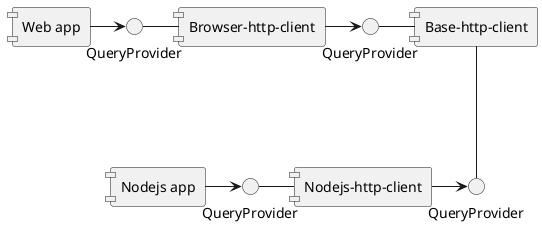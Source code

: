 @startuml
skinparam componentStyle uml1

interface QueryProvider as QP1
interface QueryProvider as QP2
interface QueryProvider as QP3
interface QueryProvider as QP4

[Base-http-client] as BaseHttpClient
[Browser-http-client] as BrowserHttpClient
[Nodejs-http-client] as NodejsHttpClient
[Web app] as WebApp
[Nodejs app] as NodejsApp

BaseHttpClient -left-- QP1
BaseHttpClient -down-- QP2
BrowserHttpClient -left-- QP3
NodejsHttpClient -left-- QP4

WebApp -right-> QP3
NodejsApp -right-> QP4
BrowserHttpClient -right-> QP1
NodejsHttpClient -right-> QP2

@enduml